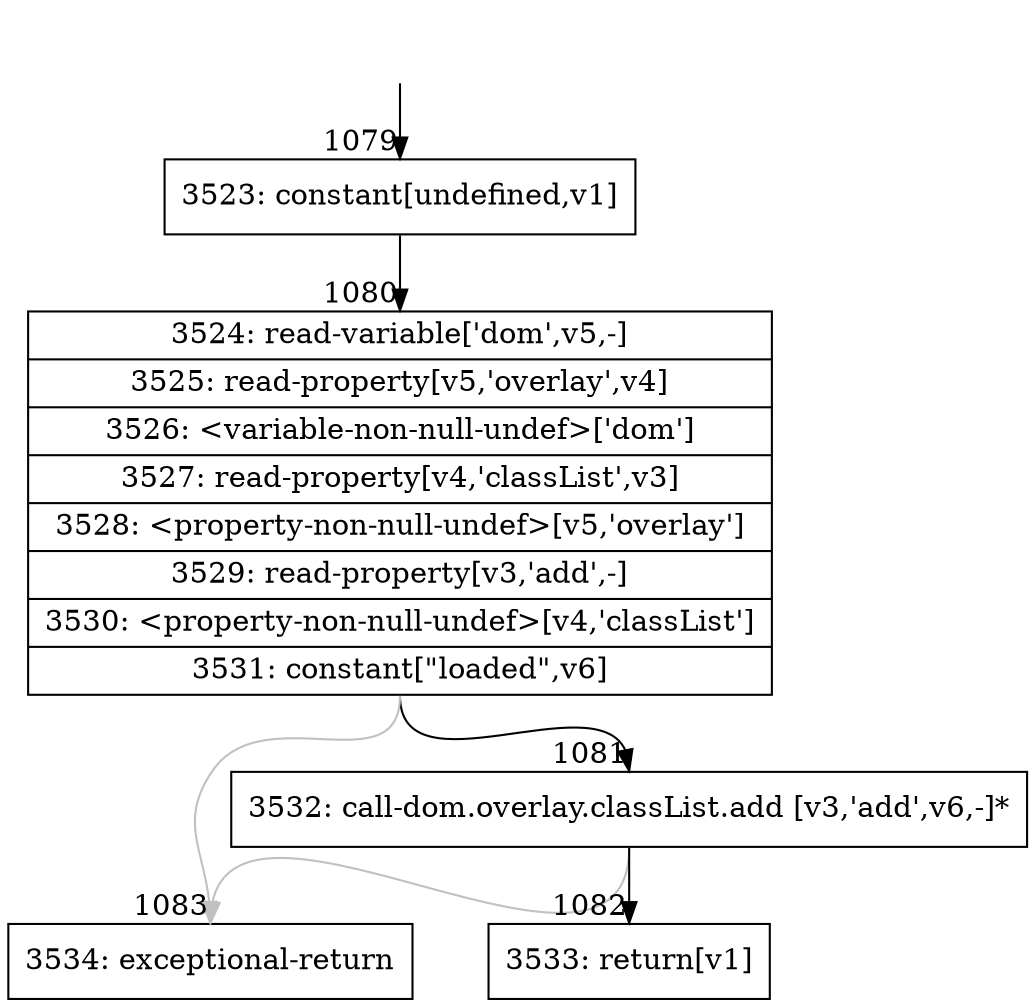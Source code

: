 digraph {
rankdir="TD"
BB_entry70[shape=none,label=""];
BB_entry70 -> BB1079 [tailport=s, headport=n, headlabel="    1079"]
BB1079 [shape=record label="{3523: constant[undefined,v1]}" ] 
BB1079 -> BB1080 [tailport=s, headport=n, headlabel="      1080"]
BB1080 [shape=record label="{3524: read-variable['dom',v5,-]|3525: read-property[v5,'overlay',v4]|3526: \<variable-non-null-undef\>['dom']|3527: read-property[v4,'classList',v3]|3528: \<property-non-null-undef\>[v5,'overlay']|3529: read-property[v3,'add',-]|3530: \<property-non-null-undef\>[v4,'classList']|3531: constant[\"loaded\",v6]}" ] 
BB1080 -> BB1081 [tailport=s, headport=n, headlabel="      1081"]
BB1080 -> BB1083 [tailport=s, headport=n, color=gray, headlabel="      1083"]
BB1081 [shape=record label="{3532: call-dom.overlay.classList.add [v3,'add',v6,-]*}" ] 
BB1081 -> BB1082 [tailport=s, headport=n, headlabel="      1082"]
BB1081 -> BB1083 [tailport=s, headport=n, color=gray]
BB1082 [shape=record label="{3533: return[v1]}" ] 
BB1083 [shape=record label="{3534: exceptional-return}" ] 
//#$~ 1423
}
